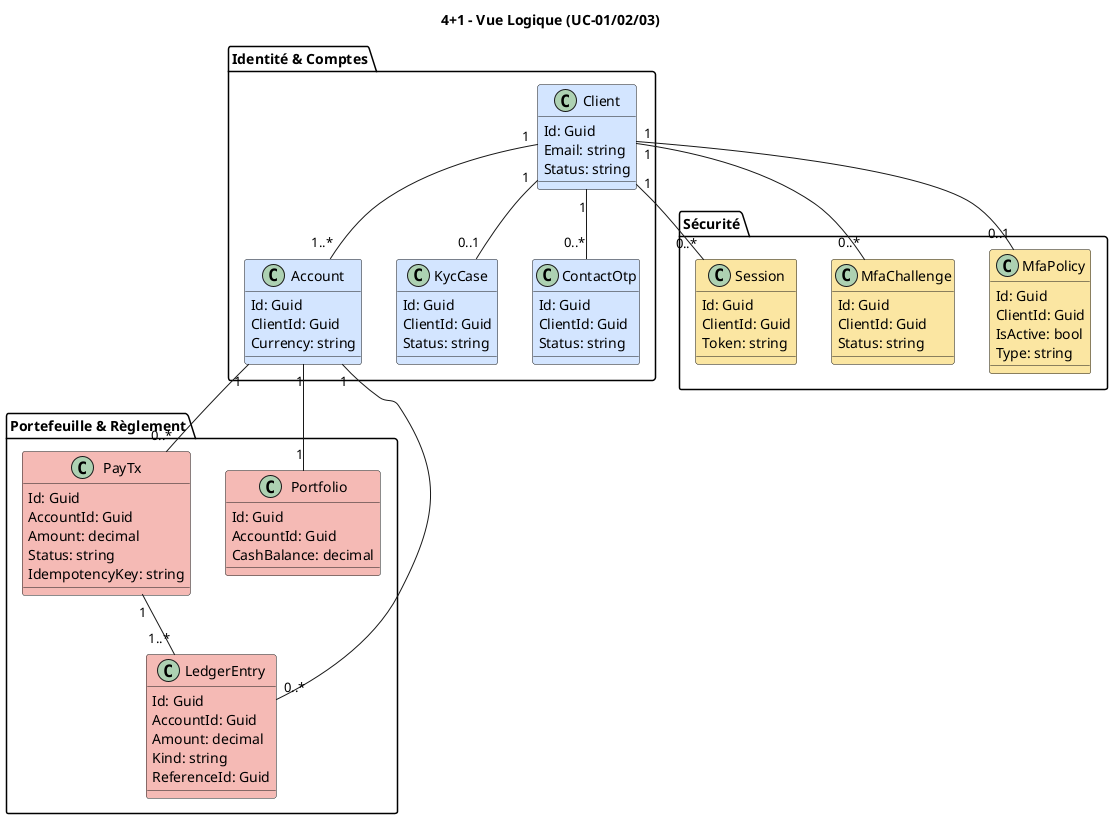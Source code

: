 @startuml
title 4+1 - Vue Logique (UC-01/02/03)

hide stereotype
skinparam class {
  BackgroundColor<<ID>>  #D3E5FF
  BackgroundColor<<SEC>> #FBE6A2
  BackgroundColor<<PFR>> #F5BAB5
}

package "Identité & Comptes" {
  class Client <<ID>> {
    Id: Guid
    Email: string
    Status: string
  }

  class Account <<ID>> {
    Id: Guid
    ClientId: Guid
    Currency: string
  }

  class KycCase <<ID>> {
    Id: Guid
    ClientId: Guid
    Status: string
  }

  class ContactOtp <<ID>> {
    Id: Guid
    ClientId: Guid
    Status: string
  }
}

package "Sécurité" {
  class MfaPolicy <<SEC>> {
    Id: Guid
    ClientId: Guid
    IsActive: bool
    Type: string
  }

  class MfaChallenge <<SEC>> {
    Id: Guid
    ClientId: Guid
    Status: string
  }

  class Session <<SEC>> {
    Id: Guid
    ClientId: Guid
    Token: string
  }
}

package "Portefeuille & Règlement" {
  class Portfolio <<PFR>> {
    Id: Guid
    AccountId: Guid
    CashBalance: decimal
  }

  class PayTx <<PFR>> {
    Id: Guid
    AccountId: Guid
    Amount: decimal
    Status: string
    IdempotencyKey: string
  }

  class LedgerEntry <<PFR>> {
    Id: Guid
    AccountId: Guid
    Amount: decimal
    Kind: string
    ReferenceId: Guid
  }
}

' Associations clés
Client "1" -- "1..*" Account
Client "1" -- "0..1" KycCase
Client "1" -- "0..*" ContactOtp
Client "1" -- "0..1" MfaPolicy
Client "1" -- "0..*" MfaChallenge
Client "1" -- "0..*" Session

Account "1" -- "1" Portfolio
Account "1" -- "0..*" PayTx
Account "1" -- "0..*" LedgerEntry
PayTx "1" -- "1..*" LedgerEntry
@enduml
